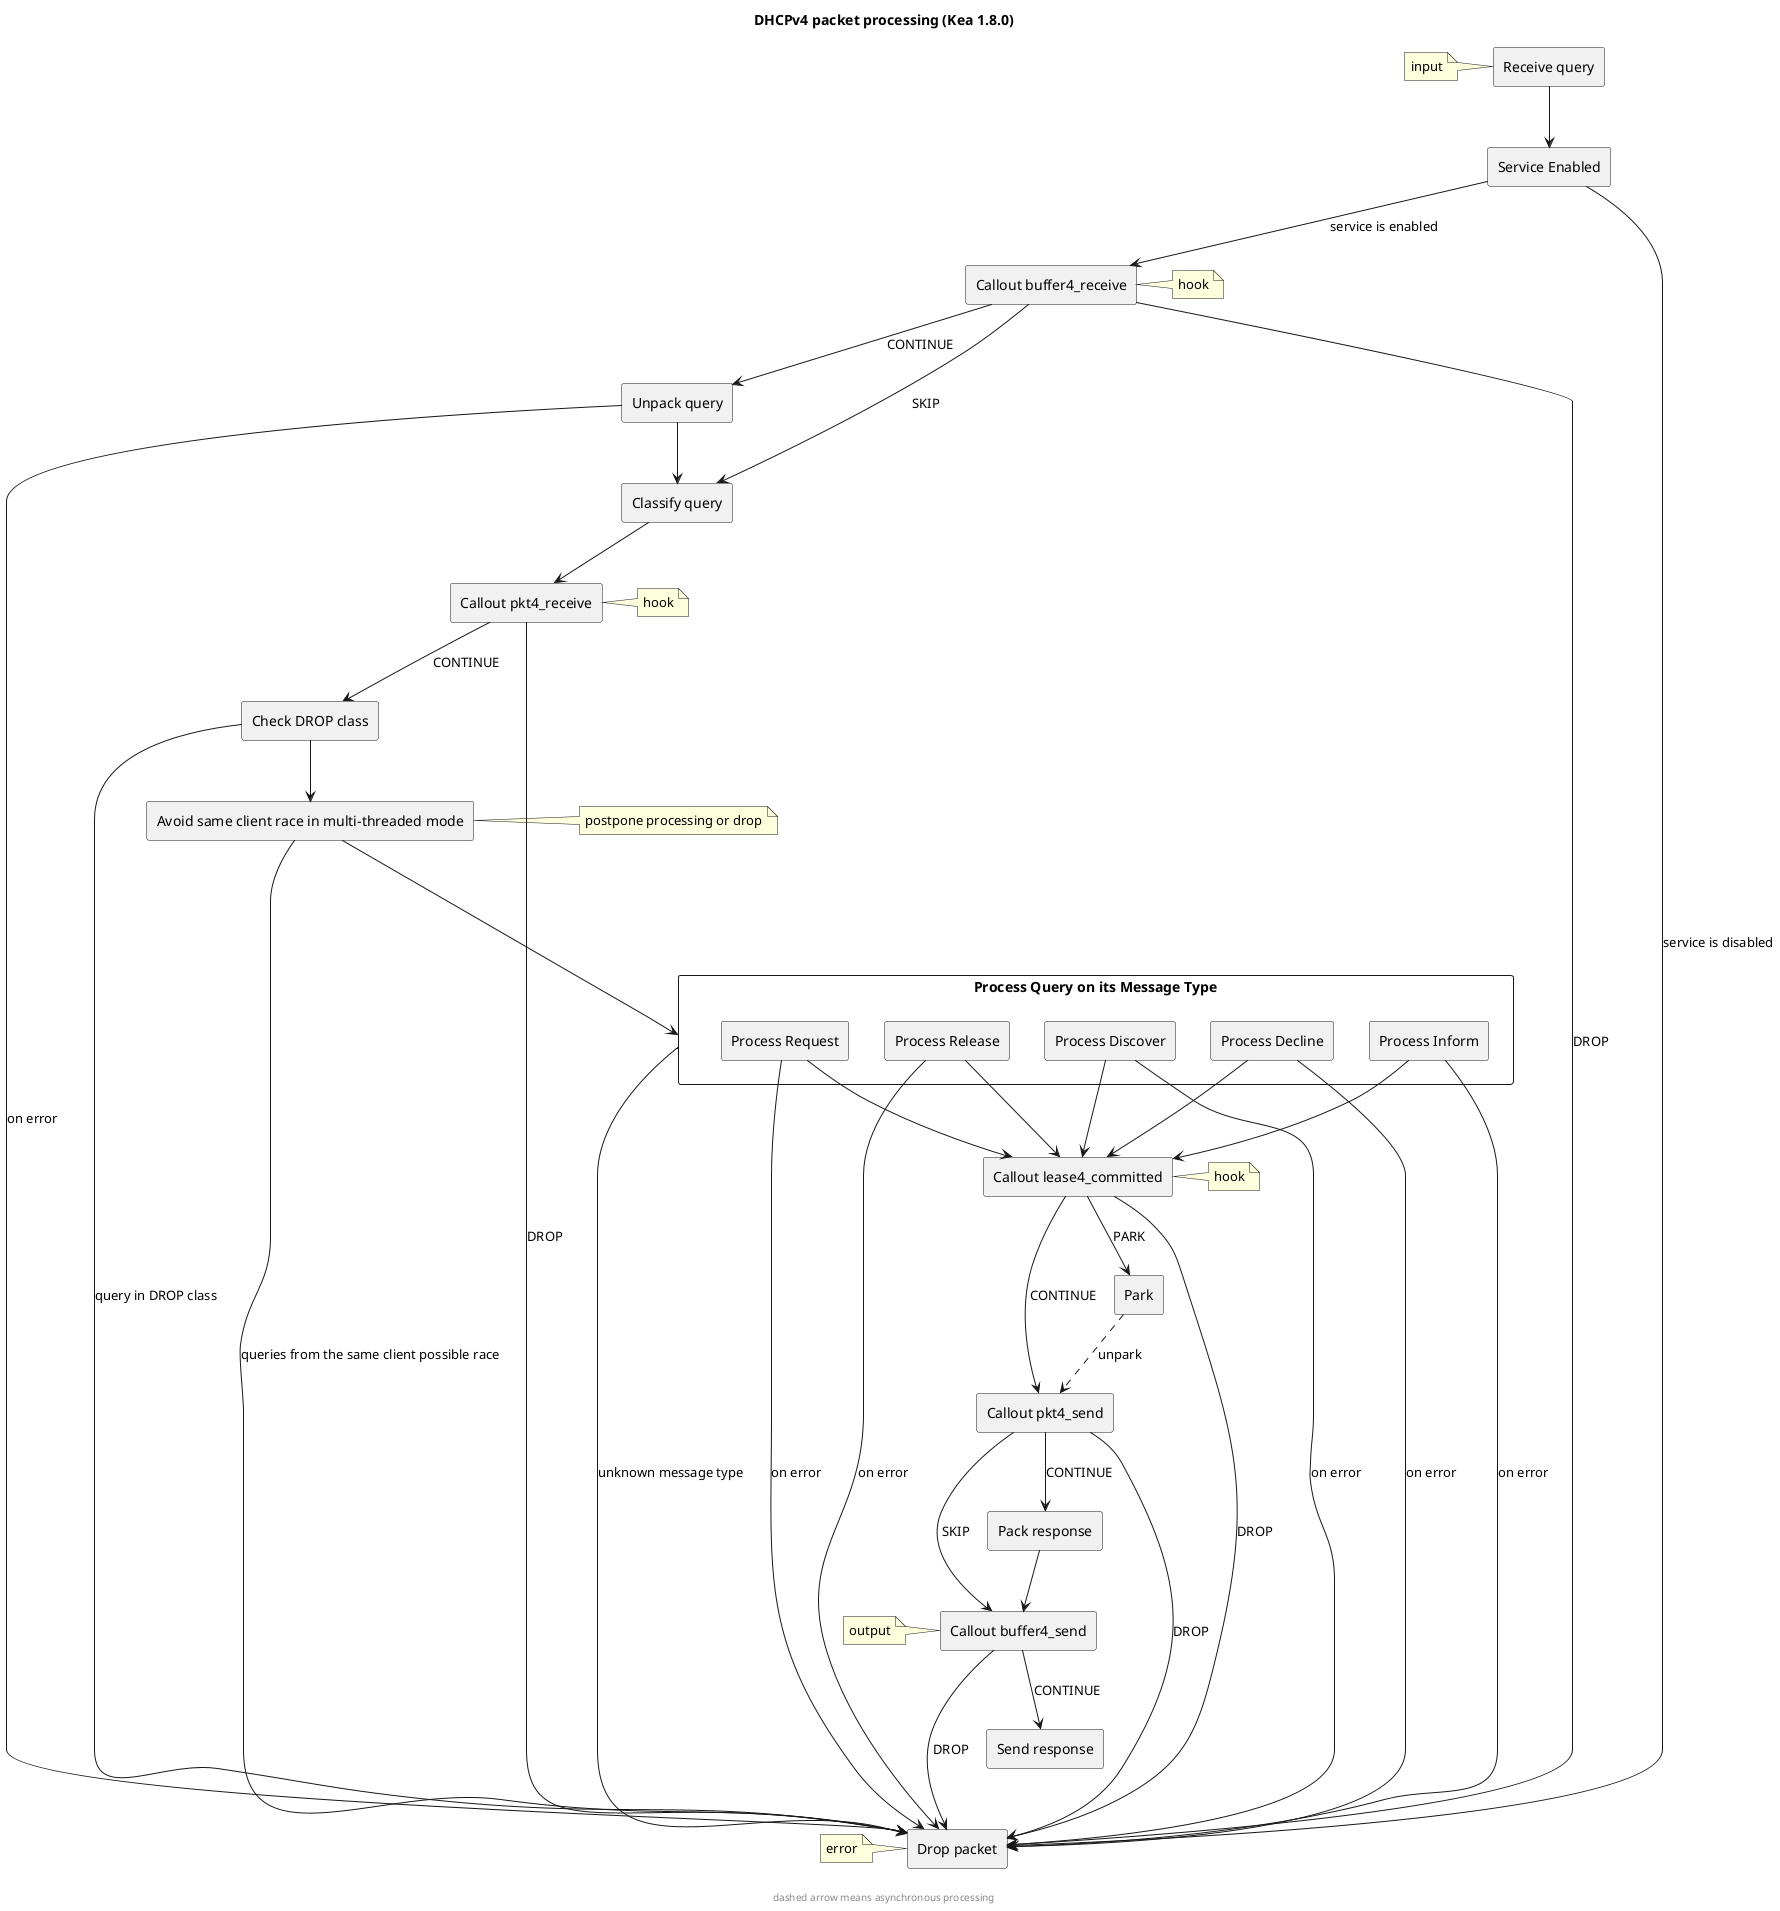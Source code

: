@startuml

title DHCPv4 packet processing (Kea 1.8.0)

agent "Receive query" as receivePacket
note left : input

agent "Service Enabled" as isServiceEnabled

agent "Callout buffer4_receive" as buffer4_receive
note right : hook

agent "Unpack query" as unpack

agent "Classify query" as classify

agent "Callout pkt4_receive" as pkt4_receive
note right : hook

agent "Check DROP class" as drop_class

agent "Avoid same client race in multi-threaded mode" as same_client
note right : postpone processing or drop

rectangle "Process Query on its Message Type" as process {
 agent "Process Discover" as processDiscover
 agent "Process Request" as processRequest
 agent "Process Release" as processRelease
 agent "Process Decline" as processDecline
 agent "Process Inform" as processInform
}

agent "Callout lease4_committed" as lease4_committed
note right : hook

agent "Park" as park

agent "Callout pkt4_send" as pkt4_send

agent "Send response" as send

agent "Pack response" as pack

agent "Callout buffer4_send" as buffer4_send

agent "Send response" as send
note left : output

agent "Drop packet" as drop
note left : error

receivePacket --> isServiceEnabled
isServiceEnabled --> buffer4_receive : service is enabled
isServiceEnabled ----> drop : service is disabled
buffer4_receive --> unpack : CONTINUE
buffer4_receive --> classify : SKIP
buffer4_receive ----> drop : DROP
unpack --> classify
unpack ---> drop : on error
classify --> pkt4_receive
pkt4_receive --> drop_class : CONTINUE
pkt4_receive ---> drop : DROP
drop_class --> same_client
drop_class ---> drop : query in DROP class
same_client ---> process
same_client ---> drop : queries from the same client possible race
process ---> drop : unknown message type
processDiscover --> lease4_committed
processDiscover ---> drop : on error
processRequest --> lease4_committed
processRequest ---> drop : on error
processRelease --> lease4_committed
processRelease ---> drop : on error
processDecline --> lease4_committed
processDecline ---> drop : on error
processInform --> lease4_committed
processInform ---> drop : on error
lease4_committed --> pkt4_send : CONTINUE
lease4_committed ---> drop : DROP
lease4_committed --> park : PARK
park -[dashed]-> pkt4_send : unpark
pkt4_send --> pack : CONTINUE
pkt4_send --> buffer4_send : SKIP
pkt4_send ---> drop : DROP
pack --> buffer4_send
buffer4_send --> send : CONTINUE
buffer4_send ---> drop : DROP
send -[hidden]-> drop

footer dashed arrow means asynchronous processing

@enduml